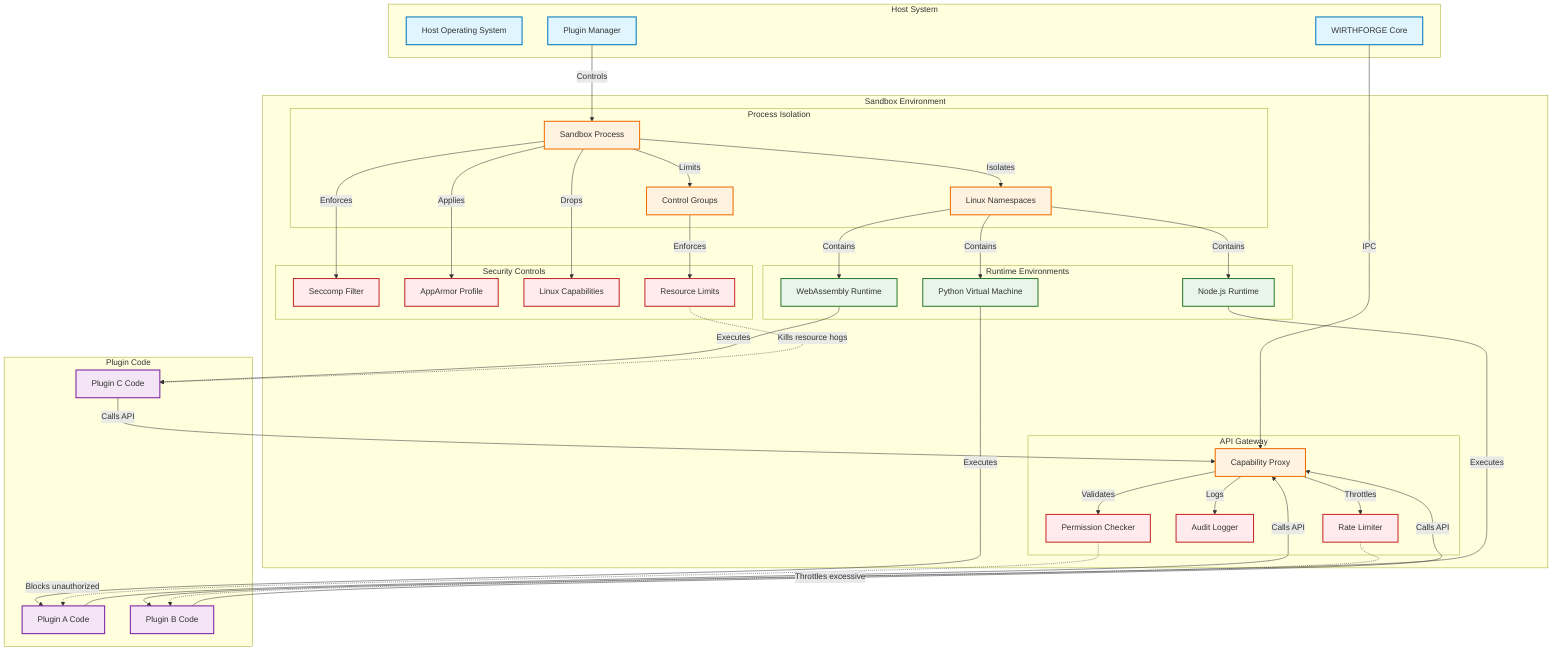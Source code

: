 graph TB
    subgraph "Host System"
        HOST_OS[Host Operating System]
        WIRTHFORGE_CORE[WIRTHFORGE Core]
        PLUGIN_MGR[Plugin Manager]
    end
    
    subgraph "Sandbox Environment"
        subgraph "Process Isolation"
            SANDBOX_PROC[Sandbox Process]
            NAMESPACE[Linux Namespaces]
            CGROUPS[Control Groups]
        end
        
        subgraph "Runtime Environments"
            PYTHON_VM[Python Virtual Machine]
            NODE_VM[Node.js Runtime]
            WASM_VM[WebAssembly Runtime]
        end
        
        subgraph "Security Controls"
            SECCOMP[Seccomp Filter]
            APPARMOR[AppArmor Profile]
            CAPABILITIES[Linux Capabilities]
            RESOURCE_LIMITS[Resource Limits]
        end
        
        subgraph "API Gateway"
            CAPABILITY_PROXY[Capability Proxy]
            PERMISSION_CHECK[Permission Checker]
            AUDIT_LOGGER[Audit Logger]
            RATE_LIMITER[Rate Limiter]
        end
    end
    
    subgraph "Plugin Code"
        PLUGIN_A[Plugin A Code]
        PLUGIN_B[Plugin B Code]
        PLUGIN_C[Plugin C Code]
    end
    
    %% Host to sandbox communication
    WIRTHFORGE_CORE -->|IPC| CAPABILITY_PROXY
    PLUGIN_MGR -->|Controls| SANDBOX_PROC
    
    %% Sandbox process isolation
    SANDBOX_PROC -->|Isolates| NAMESPACE
    SANDBOX_PROC -->|Limits| CGROUPS
    NAMESPACE -->|Contains| PYTHON_VM
    NAMESPACE -->|Contains| NODE_VM
    NAMESPACE -->|Contains| WASM_VM
    
    %% Security enforcement
    SANDBOX_PROC -->|Enforces| SECCOMP
    SANDBOX_PROC -->|Applies| APPARMOR
    SANDBOX_PROC -->|Drops| CAPABILITIES
    CGROUPS -->|Enforces| RESOURCE_LIMITS
    
    %% Plugin execution
    PYTHON_VM -->|Executes| PLUGIN_A
    NODE_VM -->|Executes| PLUGIN_B
    WASM_VM -->|Executes| PLUGIN_C
    
    %% API gateway controls
    PLUGIN_A -->|Calls API| CAPABILITY_PROXY
    PLUGIN_B -->|Calls API| CAPABILITY_PROXY
    PLUGIN_C -->|Calls API| CAPABILITY_PROXY
    
    CAPABILITY_PROXY -->|Validates| PERMISSION_CHECK
    CAPABILITY_PROXY -->|Logs| AUDIT_LOGGER
    CAPABILITY_PROXY -->|Throttles| RATE_LIMITER
    
    %% Security boundaries
    PERMISSION_CHECK -.->|Blocks unauthorized| PLUGIN_A
    RATE_LIMITER -.->|Throttles excessive| PLUGIN_B
    RESOURCE_LIMITS -.->|Kills resource hogs| PLUGIN_C
    
    classDef host fill:#e1f5fe,stroke:#0277bd,stroke-width:2px
    classDef sandbox fill:#fff3e0,stroke:#ef6c00,stroke-width:2px
    classDef security fill:#ffebee,stroke:#c62828,stroke-width:2px
    classDef runtime fill:#e8f5e8,stroke:#2e7d32,stroke-width:2px
    classDef plugin fill:#f3e5f5,stroke:#7b1fa2,stroke-width:2px
    
    class HOST_OS,WIRTHFORGE_CORE,PLUGIN_MGR host
    class SANDBOX_PROC,NAMESPACE,CGROUPS,CAPABILITY_PROXY sandbox
    class SECCOMP,APPARMOR,CAPABILITIES,RESOURCE_LIMITS,PERMISSION_CHECK,AUDIT_LOGGER,RATE_LIMITER security
    class PYTHON_VM,NODE_VM,WASM_VM runtime
    class PLUGIN_A,PLUGIN_B,PLUGIN_C plugin